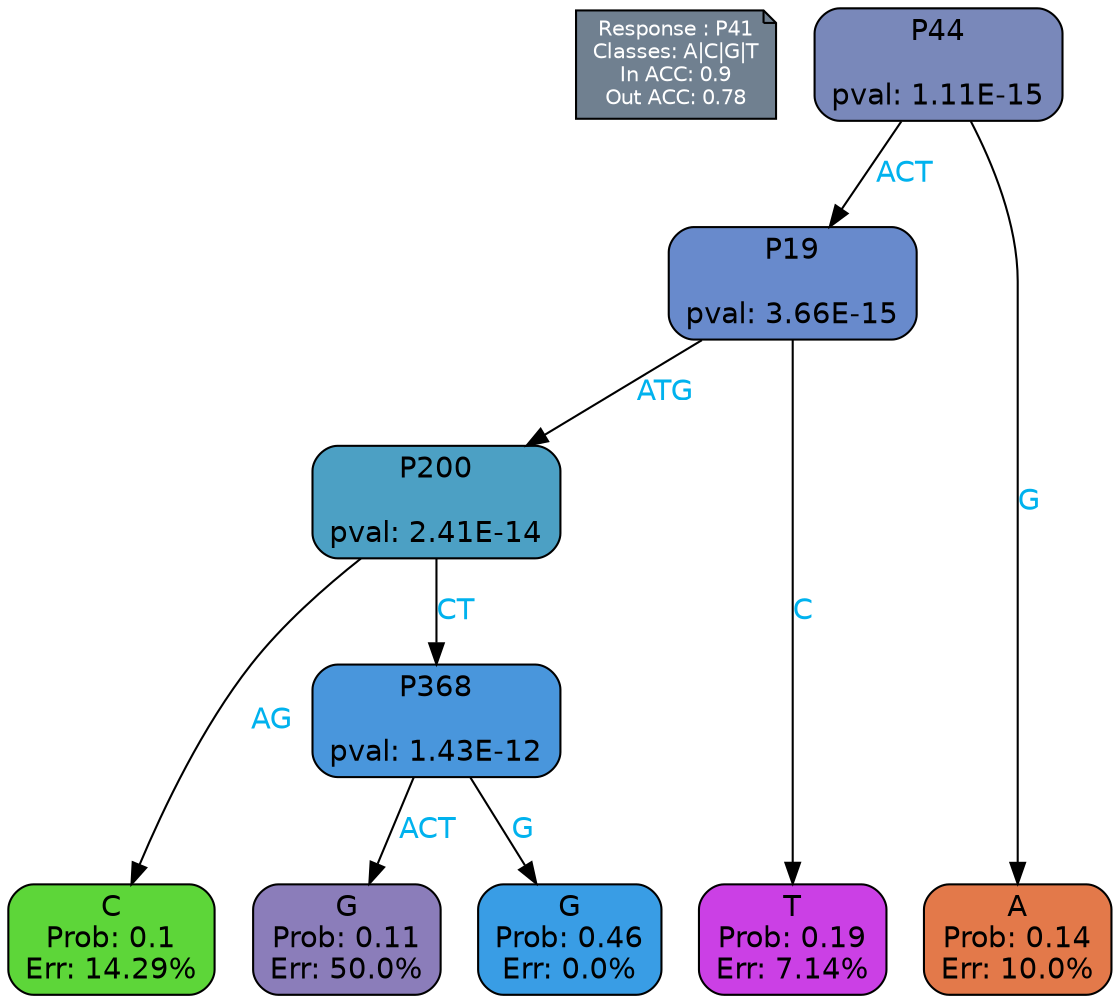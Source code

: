digraph Tree {
node [shape=box, style="filled, rounded", color="black", fontname=helvetica] ;
graph [ranksep=equally, splines=polylines, bgcolor=transparent, dpi=600] ;
edge [fontname=helvetica] ;
LEGEND [label="Response : P41
Classes: A|C|G|T
In ACC: 0.9
Out ACC: 0.78
",shape=note,align=left,style=filled,fillcolor="slategray",fontcolor="white",fontsize=10];1 [label="P44

pval: 1.11E-15", fillcolor="#7988ba"] ;
2 [label="P19

pval: 3.66E-15", fillcolor="#688acc"] ;
3 [label="P200

pval: 2.41E-14", fillcolor="#4ca0c4"] ;
4 [label="C
Prob: 0.1
Err: 14.29%", fillcolor="#5dd639"] ;
5 [label="P368

pval: 1.43E-12", fillcolor="#4996dc"] ;
6 [label="G
Prob: 0.11
Err: 50.0%", fillcolor="#8b7dba"] ;
7 [label="G
Prob: 0.46
Err: 0.0%", fillcolor="#399de5"] ;
8 [label="T
Prob: 0.19
Err: 7.14%", fillcolor="#cb40e5"] ;
9 [label="A
Prob: 0.14
Err: 10.0%", fillcolor="#e3794a"] ;
1 -> 9 [label="G",fontcolor=deepskyblue2] ;
1 -> 2 [label="ACT",fontcolor=deepskyblue2] ;
2 -> 8 [label="C",fontcolor=deepskyblue2] ;
2 -> 3 [label="ATG",fontcolor=deepskyblue2] ;
3 -> 4 [label="AG",fontcolor=deepskyblue2] ;
3 -> 5 [label="CT",fontcolor=deepskyblue2] ;
5 -> 6 [label="ACT",fontcolor=deepskyblue2] ;
5 -> 7 [label="G",fontcolor=deepskyblue2] ;
{rank = same; 4;6;7;8;9;}{rank = same; LEGEND;1;}}